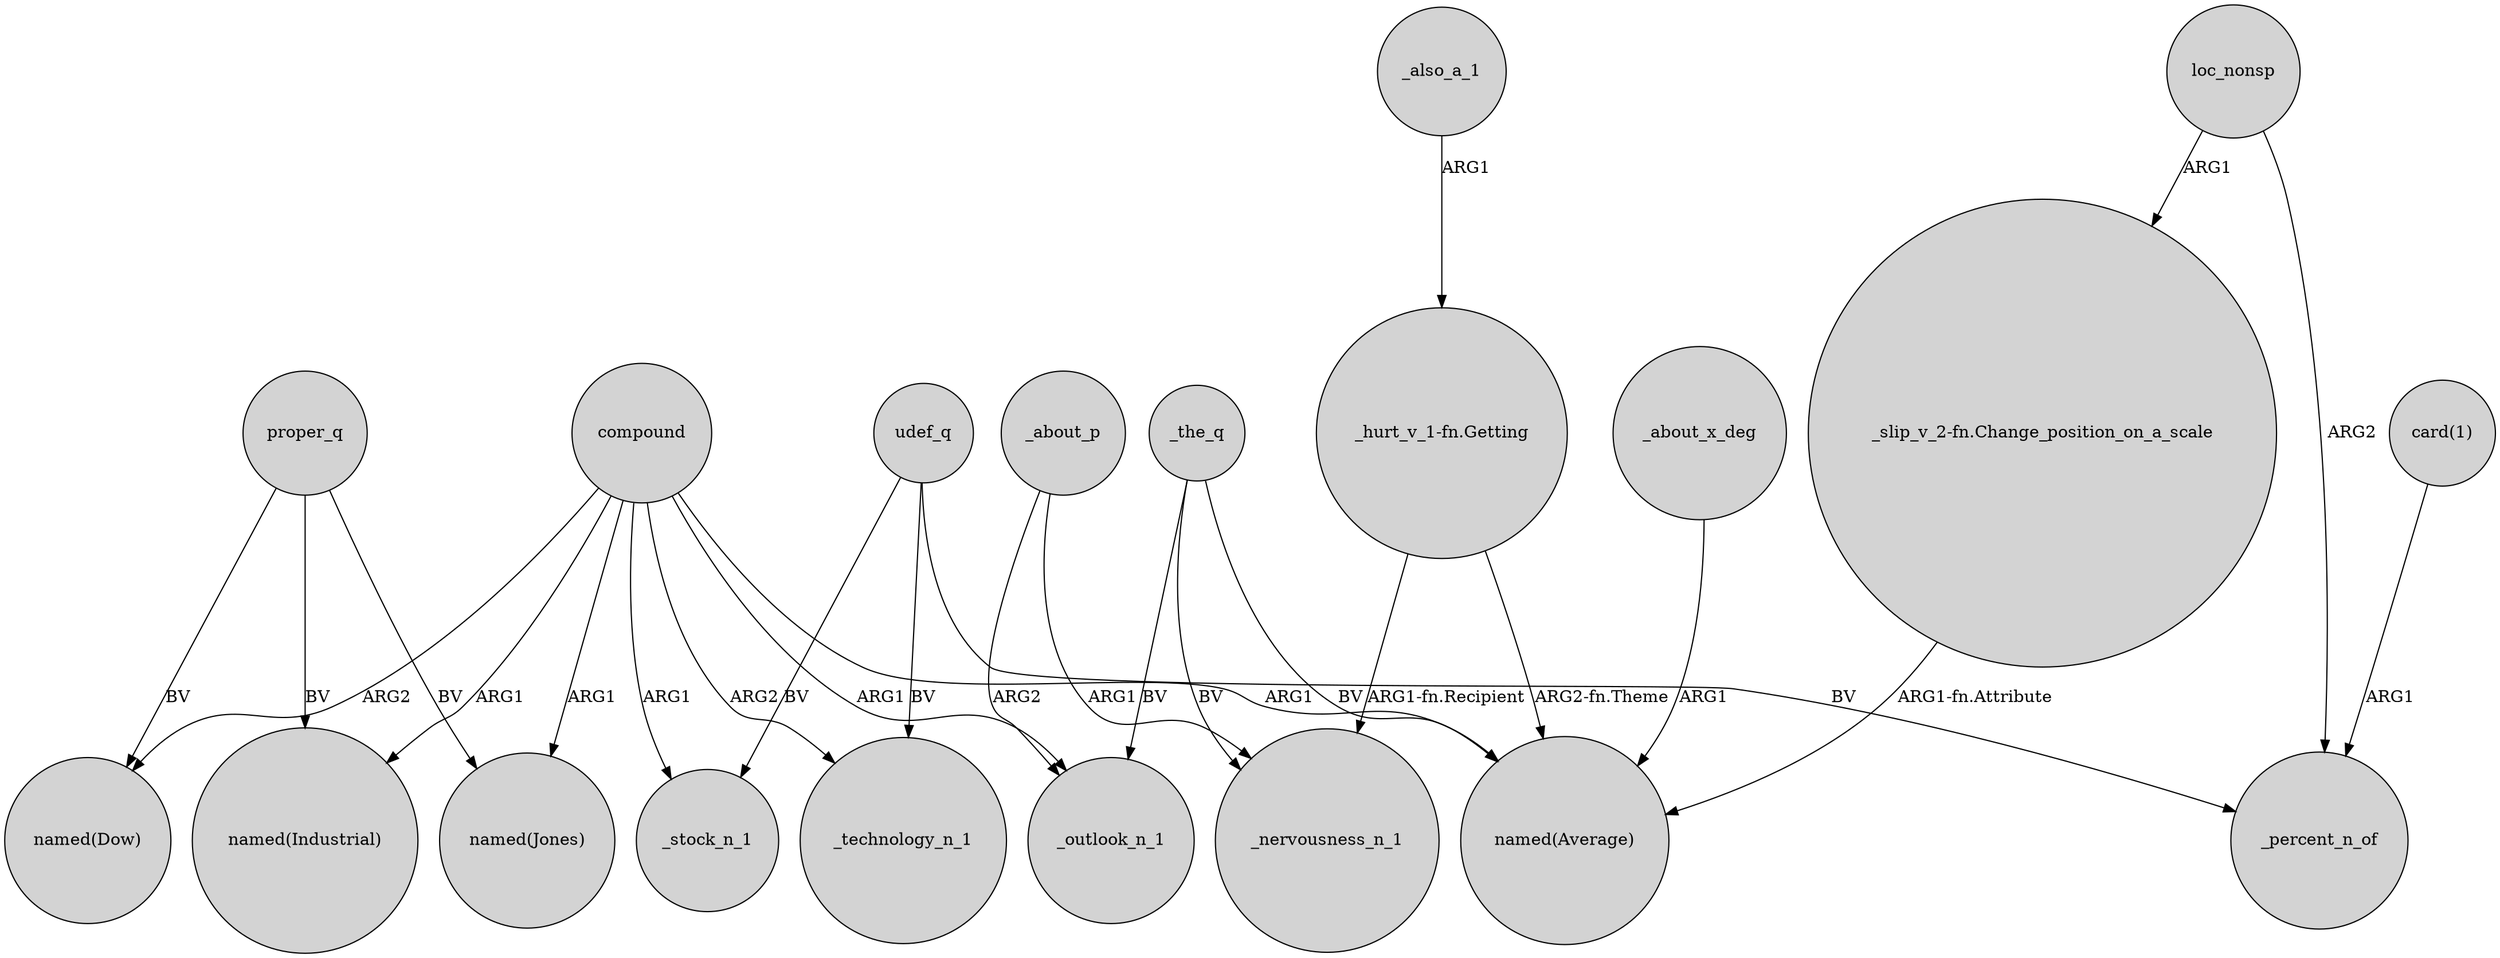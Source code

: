 digraph {
	node [shape=circle style=filled]
	compound -> "named(Jones)" [label=ARG1]
	_the_q -> _outlook_n_1 [label=BV]
	_about_x_deg -> "named(Average)" [label=ARG1]
	"_hurt_v_1-fn.Getting" -> _nervousness_n_1 [label="ARG1-fn.Recipient"]
	_the_q -> _nervousness_n_1 [label=BV]
	"_hurt_v_1-fn.Getting" -> "named(Average)" [label="ARG2-fn.Theme"]
	compound -> _stock_n_1 [label=ARG1]
	udef_q -> _technology_n_1 [label=BV]
	loc_nonsp -> "_slip_v_2-fn.Change_position_on_a_scale" [label=ARG1]
	compound -> _technology_n_1 [label=ARG2]
	udef_q -> _stock_n_1 [label=BV]
	proper_q -> "named(Industrial)" [label=BV]
	udef_q -> _percent_n_of [label=BV]
	_the_q -> "named(Average)" [label=BV]
	proper_q -> "named(Jones)" [label=BV]
	compound -> _outlook_n_1 [label=ARG1]
	proper_q -> "named(Dow)" [label=BV]
	"_slip_v_2-fn.Change_position_on_a_scale" -> "named(Average)" [label="ARG1-fn.Attribute"]
	compound -> "named(Industrial)" [label=ARG1]
	compound -> "named(Average)" [label=ARG1]
	_also_a_1 -> "_hurt_v_1-fn.Getting" [label=ARG1]
	compound -> "named(Dow)" [label=ARG2]
	_about_p -> _outlook_n_1 [label=ARG2]
	"card(1)" -> _percent_n_of [label=ARG1]
	_about_p -> _nervousness_n_1 [label=ARG1]
	loc_nonsp -> _percent_n_of [label=ARG2]
}
